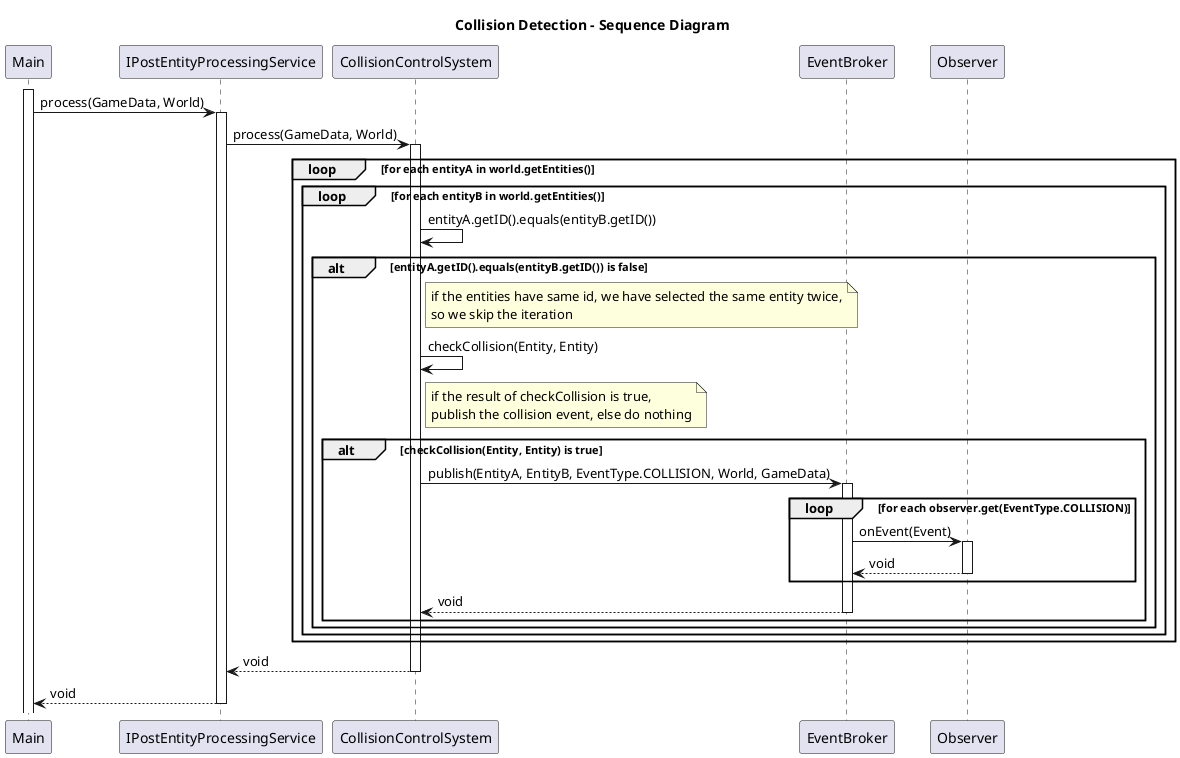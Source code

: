 @startuml
title Collision Detection - Sequence Diagram
participant Main
participant IPostEntityProcessingService
participant CollisionControlSystem
participant EventBroker
participant Observer

activate Main
Main -> IPostEntityProcessingService: process(GameData, World)
activate IPostEntityProcessingService
IPostEntityProcessingService -> CollisionControlSystem: process(GameData, World)
activate CollisionControlSystem
loop for each entityA in world.getEntities()
    loop for each entityB in world.getEntities()
        CollisionControlSystem -> CollisionControlSystem: entityA.getID().equals(entityB.getID())
        alt entityA.getID().equals(entityB.getID()) is false
        note right of CollisionControlSystem: if the entities have same id, we have selected the same entity twice,\nso we skip the iteration
            CollisionControlSystem -> CollisionControlSystem: checkCollision(Entity, Entity)
            note right of CollisionControlSystem: if the result of checkCollision is true,\npublish the collision event, else do nothing
            alt checkCollision(Entity, Entity) is true
                CollisionControlSystem -> EventBroker: publish(EntityA, EntityB, EventType.COLLISION, World, GameData)
                activate EventBroker
                loop for each observer.get(EventType.COLLISION)
                    EventBroker -> Observer: onEvent(Event)
                    activate Observer
                    Observer --> EventBroker: void
                    deactivate Observer
                end
                EventBroker --> CollisionControlSystem: void
                deactivate EventBroker
            end
        end
    end
end
CollisionControlSystem --> IPostEntityProcessingService: void
deactivate CollisionControlSystem
IPostEntityProcessingService --> Main: void
deactivate IPostEntityProcessingService
@enduml